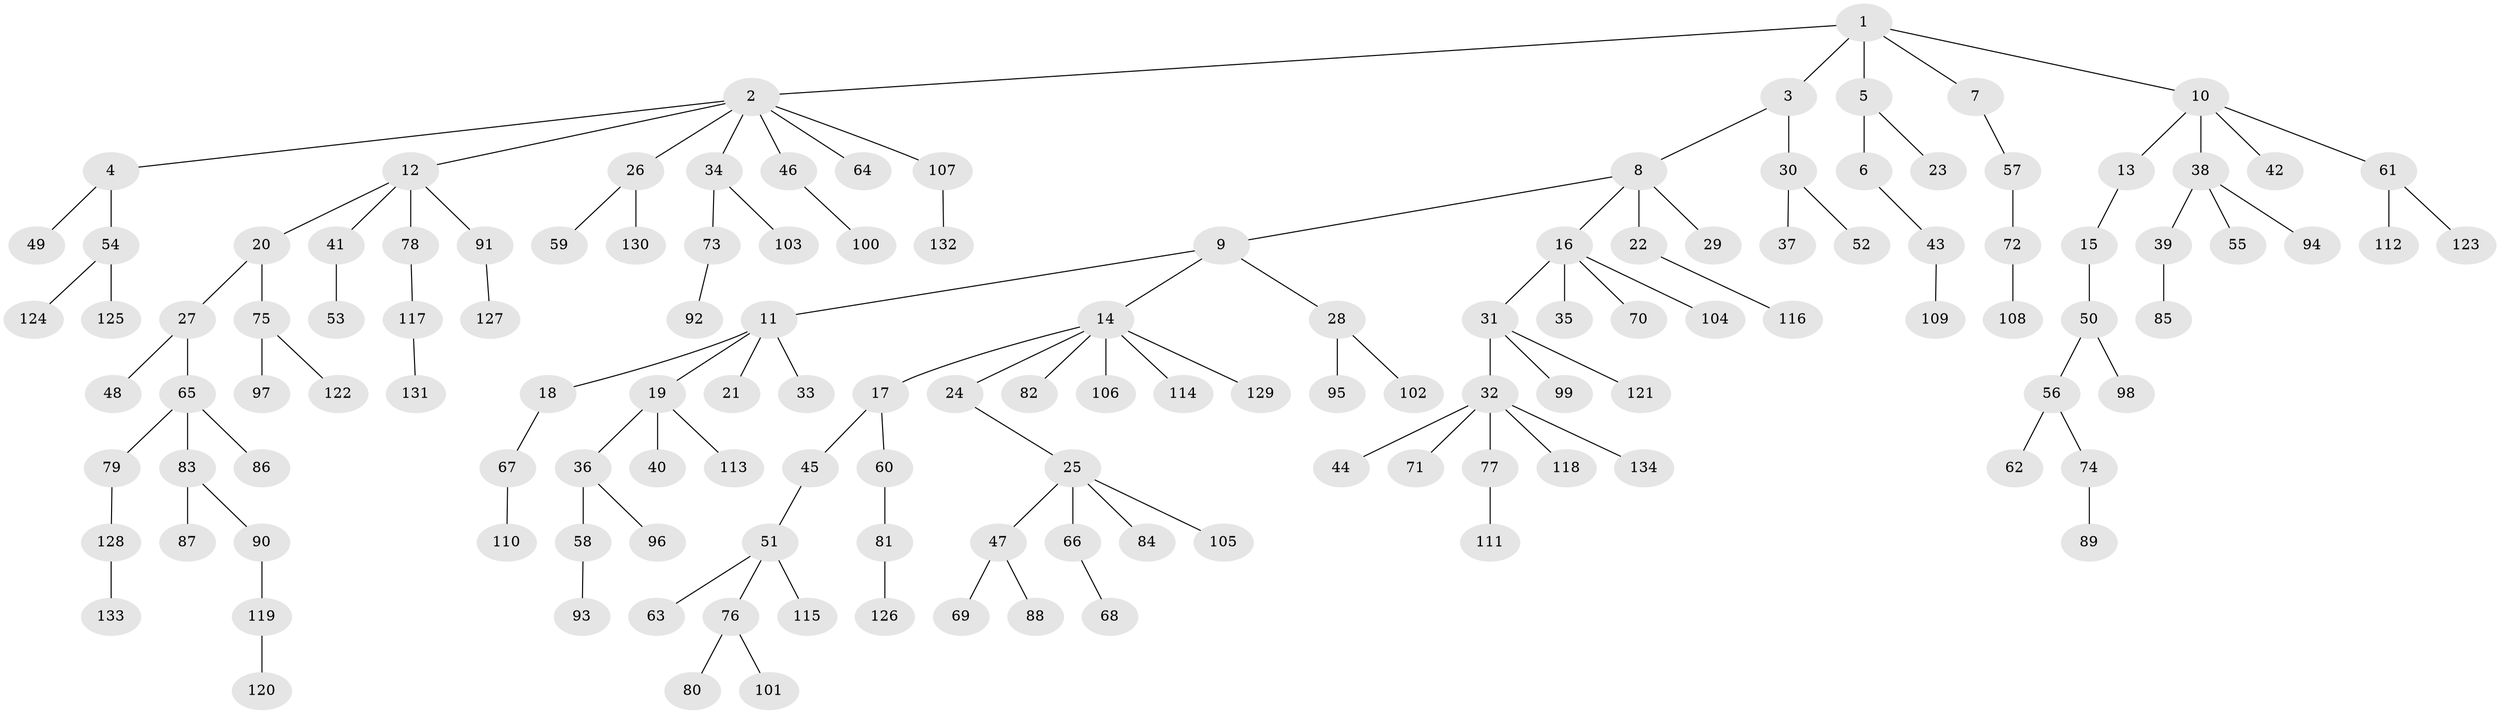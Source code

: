 // Generated by graph-tools (version 1.1) at 2025/26/03/09/25 03:26:26]
// undirected, 134 vertices, 133 edges
graph export_dot {
graph [start="1"]
  node [color=gray90,style=filled];
  1;
  2;
  3;
  4;
  5;
  6;
  7;
  8;
  9;
  10;
  11;
  12;
  13;
  14;
  15;
  16;
  17;
  18;
  19;
  20;
  21;
  22;
  23;
  24;
  25;
  26;
  27;
  28;
  29;
  30;
  31;
  32;
  33;
  34;
  35;
  36;
  37;
  38;
  39;
  40;
  41;
  42;
  43;
  44;
  45;
  46;
  47;
  48;
  49;
  50;
  51;
  52;
  53;
  54;
  55;
  56;
  57;
  58;
  59;
  60;
  61;
  62;
  63;
  64;
  65;
  66;
  67;
  68;
  69;
  70;
  71;
  72;
  73;
  74;
  75;
  76;
  77;
  78;
  79;
  80;
  81;
  82;
  83;
  84;
  85;
  86;
  87;
  88;
  89;
  90;
  91;
  92;
  93;
  94;
  95;
  96;
  97;
  98;
  99;
  100;
  101;
  102;
  103;
  104;
  105;
  106;
  107;
  108;
  109;
  110;
  111;
  112;
  113;
  114;
  115;
  116;
  117;
  118;
  119;
  120;
  121;
  122;
  123;
  124;
  125;
  126;
  127;
  128;
  129;
  130;
  131;
  132;
  133;
  134;
  1 -- 2;
  1 -- 3;
  1 -- 5;
  1 -- 7;
  1 -- 10;
  2 -- 4;
  2 -- 12;
  2 -- 26;
  2 -- 34;
  2 -- 46;
  2 -- 64;
  2 -- 107;
  3 -- 8;
  3 -- 30;
  4 -- 49;
  4 -- 54;
  5 -- 6;
  5 -- 23;
  6 -- 43;
  7 -- 57;
  8 -- 9;
  8 -- 16;
  8 -- 22;
  8 -- 29;
  9 -- 11;
  9 -- 14;
  9 -- 28;
  10 -- 13;
  10 -- 38;
  10 -- 42;
  10 -- 61;
  11 -- 18;
  11 -- 19;
  11 -- 21;
  11 -- 33;
  12 -- 20;
  12 -- 41;
  12 -- 78;
  12 -- 91;
  13 -- 15;
  14 -- 17;
  14 -- 24;
  14 -- 82;
  14 -- 106;
  14 -- 114;
  14 -- 129;
  15 -- 50;
  16 -- 31;
  16 -- 35;
  16 -- 70;
  16 -- 104;
  17 -- 45;
  17 -- 60;
  18 -- 67;
  19 -- 36;
  19 -- 40;
  19 -- 113;
  20 -- 27;
  20 -- 75;
  22 -- 116;
  24 -- 25;
  25 -- 47;
  25 -- 66;
  25 -- 84;
  25 -- 105;
  26 -- 59;
  26 -- 130;
  27 -- 48;
  27 -- 65;
  28 -- 95;
  28 -- 102;
  30 -- 37;
  30 -- 52;
  31 -- 32;
  31 -- 99;
  31 -- 121;
  32 -- 44;
  32 -- 71;
  32 -- 77;
  32 -- 118;
  32 -- 134;
  34 -- 73;
  34 -- 103;
  36 -- 58;
  36 -- 96;
  38 -- 39;
  38 -- 55;
  38 -- 94;
  39 -- 85;
  41 -- 53;
  43 -- 109;
  45 -- 51;
  46 -- 100;
  47 -- 69;
  47 -- 88;
  50 -- 56;
  50 -- 98;
  51 -- 63;
  51 -- 76;
  51 -- 115;
  54 -- 124;
  54 -- 125;
  56 -- 62;
  56 -- 74;
  57 -- 72;
  58 -- 93;
  60 -- 81;
  61 -- 112;
  61 -- 123;
  65 -- 79;
  65 -- 83;
  65 -- 86;
  66 -- 68;
  67 -- 110;
  72 -- 108;
  73 -- 92;
  74 -- 89;
  75 -- 97;
  75 -- 122;
  76 -- 80;
  76 -- 101;
  77 -- 111;
  78 -- 117;
  79 -- 128;
  81 -- 126;
  83 -- 87;
  83 -- 90;
  90 -- 119;
  91 -- 127;
  107 -- 132;
  117 -- 131;
  119 -- 120;
  128 -- 133;
}
